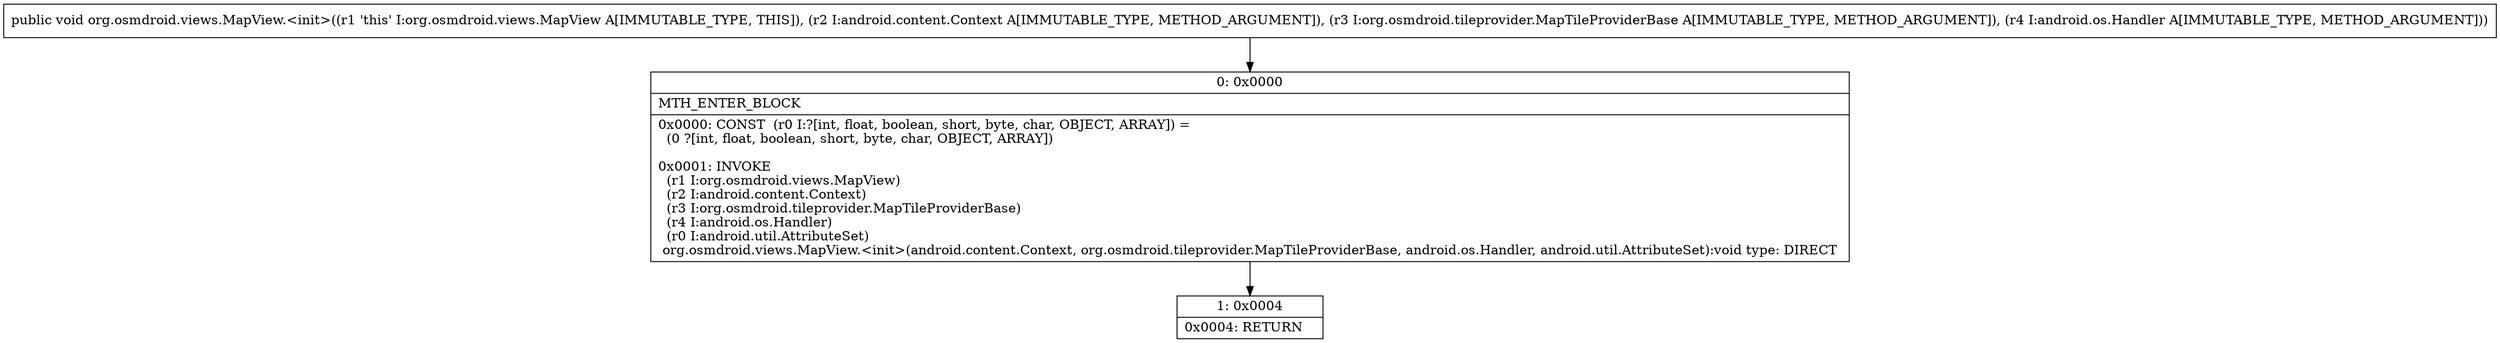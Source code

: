 digraph "CFG fororg.osmdroid.views.MapView.\<init\>(Landroid\/content\/Context;Lorg\/osmdroid\/tileprovider\/MapTileProviderBase;Landroid\/os\/Handler;)V" {
Node_0 [shape=record,label="{0\:\ 0x0000|MTH_ENTER_BLOCK\l|0x0000: CONST  (r0 I:?[int, float, boolean, short, byte, char, OBJECT, ARRAY]) = \l  (0 ?[int, float, boolean, short, byte, char, OBJECT, ARRAY])\l \l0x0001: INVOKE  \l  (r1 I:org.osmdroid.views.MapView)\l  (r2 I:android.content.Context)\l  (r3 I:org.osmdroid.tileprovider.MapTileProviderBase)\l  (r4 I:android.os.Handler)\l  (r0 I:android.util.AttributeSet)\l org.osmdroid.views.MapView.\<init\>(android.content.Context, org.osmdroid.tileprovider.MapTileProviderBase, android.os.Handler, android.util.AttributeSet):void type: DIRECT \l}"];
Node_1 [shape=record,label="{1\:\ 0x0004|0x0004: RETURN   \l}"];
MethodNode[shape=record,label="{public void org.osmdroid.views.MapView.\<init\>((r1 'this' I:org.osmdroid.views.MapView A[IMMUTABLE_TYPE, THIS]), (r2 I:android.content.Context A[IMMUTABLE_TYPE, METHOD_ARGUMENT]), (r3 I:org.osmdroid.tileprovider.MapTileProviderBase A[IMMUTABLE_TYPE, METHOD_ARGUMENT]), (r4 I:android.os.Handler A[IMMUTABLE_TYPE, METHOD_ARGUMENT])) }"];
MethodNode -> Node_0;
Node_0 -> Node_1;
}

